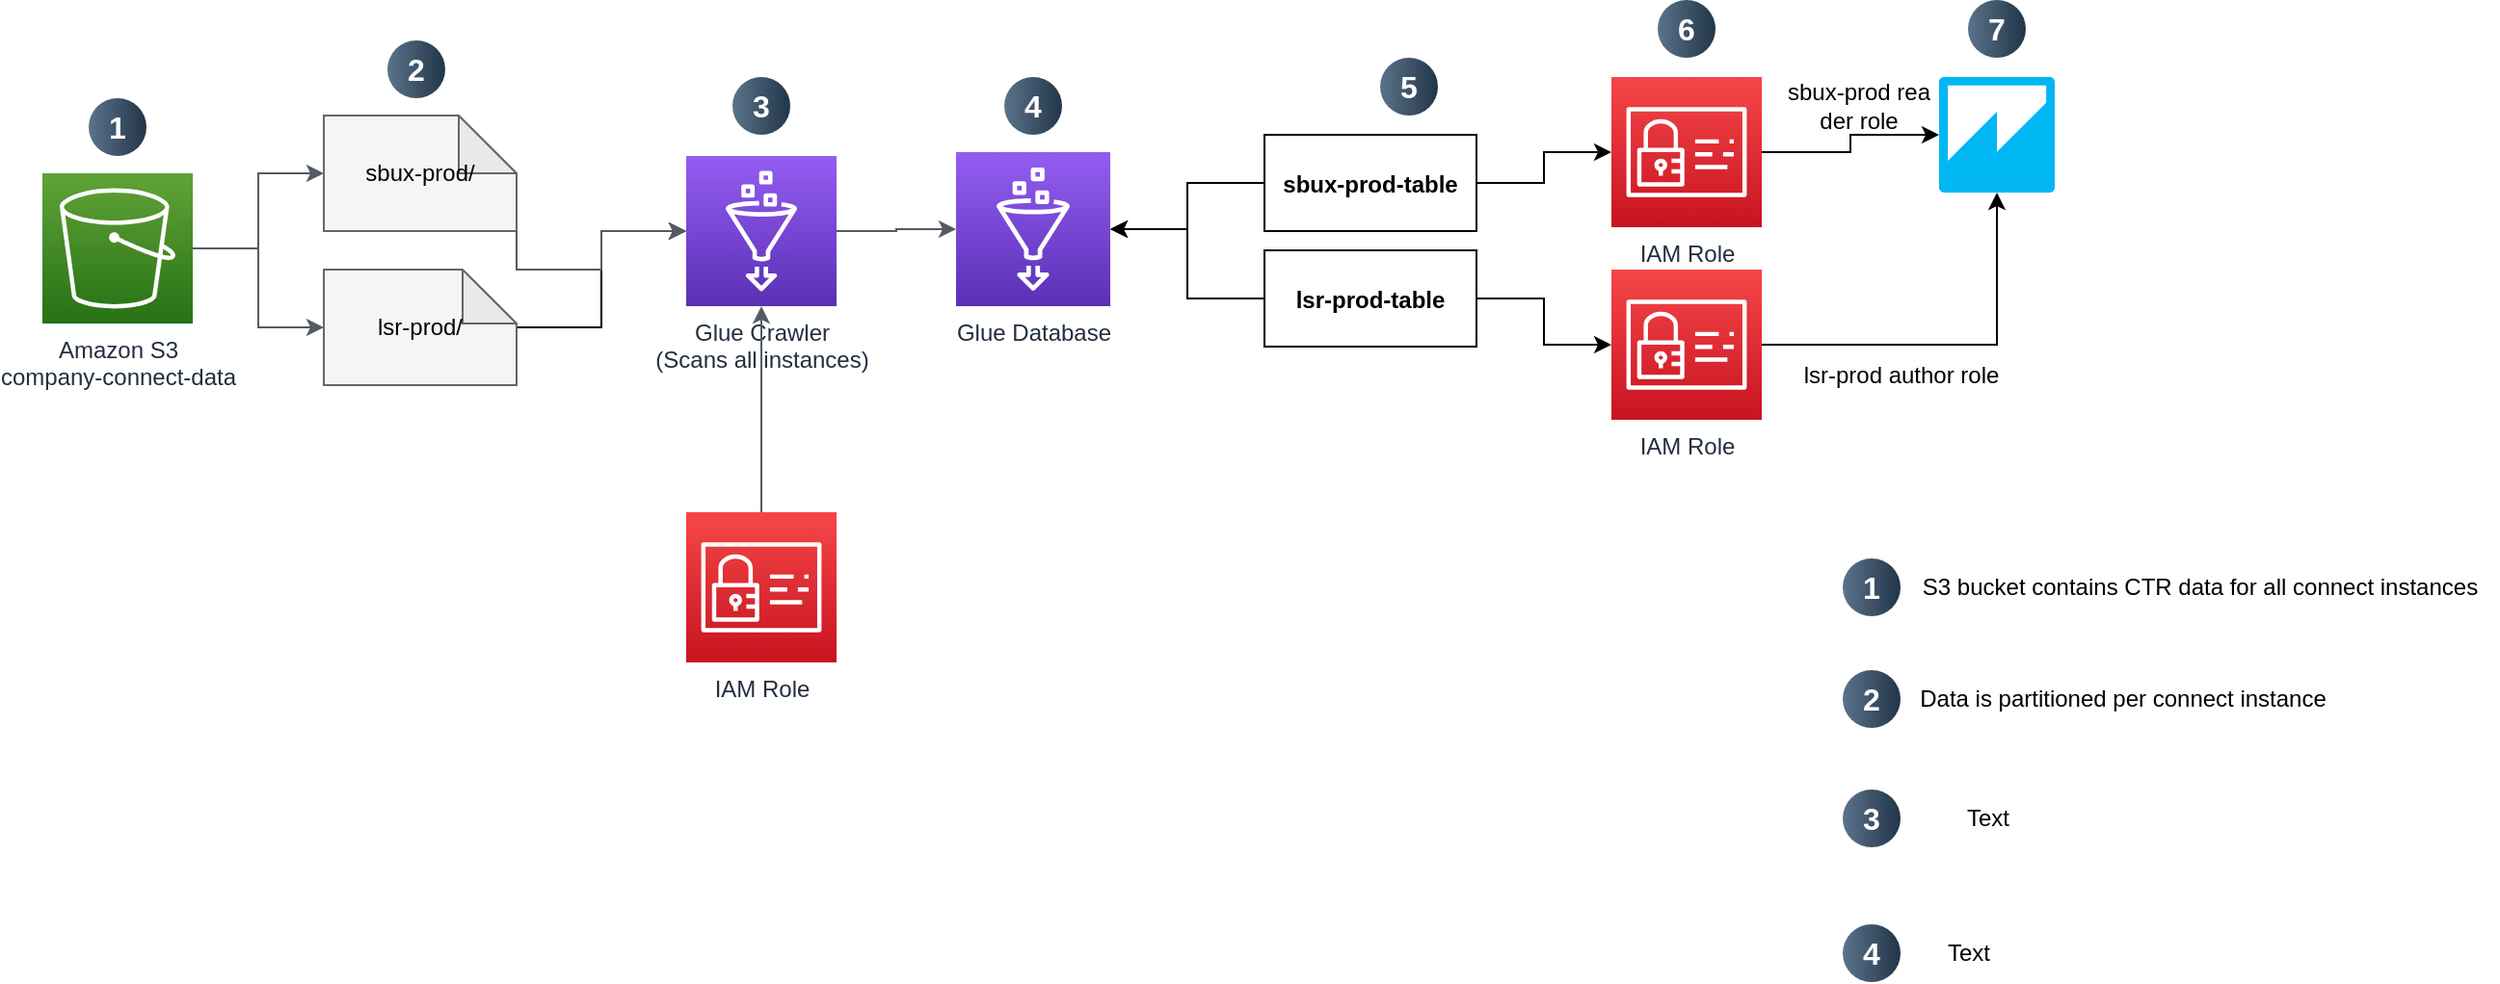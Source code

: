 <mxfile version="24.8.4">
  <diagram name="AWS Glue Crawler Architecture" id="Xi__b_-YAn6Yx0ZEe0jn">
    <mxGraphModel dx="1570" dy="1025" grid="1" gridSize="10" guides="1" tooltips="1" connect="1" arrows="1" fold="1" page="1" pageScale="1" pageWidth="850" pageHeight="1100" math="0" shadow="0">
      <root>
        <mxCell id="0" />
        <mxCell id="1" parent="0" />
        <object label="Amazon S3&#xa;company-connect-data" id="t2zCd8x_onf9Ihnw5szz-24">
          <mxCell style="outlineConnect=0;fontColor=#232F3E;gradientColor=#60A337;gradientDirection=north;fillColor=#277116;strokeColor=#ffffff;dashed=0;verticalLabelPosition=bottom;verticalAlign=top;align=center;html=1;fontSize=12;fontStyle=0;aspect=fixed;shape=mxgraph.aws4.resourceIcon;resIcon=mxgraph.aws4.s3;" vertex="1" parent="1">
            <mxGeometry x="156" y="320" width="78" height="78" as="geometry" />
          </mxCell>
        </object>
        <object label="sbux-prod/" id="t2zCd8x_onf9Ihnw5szz-25">
          <mxCell style="shape=note;whiteSpace=wrap;html=1;backgroundOutline=1;darkOpacity=0.05;fillColor=#f5f5f5;strokeColor=#666666;size=30;" vertex="1" parent="1">
            <mxGeometry x="302" y="290" width="100" height="60" as="geometry" />
          </mxCell>
        </object>
        <mxCell id="t2zCd8x_onf9Ihnw5szz-39" style="edgeStyle=orthogonalEdgeStyle;rounded=0;orthogonalLoop=1;jettySize=auto;html=1;exitX=0;exitY=0;exitDx=100;exitDy=30;exitPerimeter=0;" edge="1" parent="1" source="t2zCd8x_onf9Ihnw5szz-26" target="t2zCd8x_onf9Ihnw5szz-28">
          <mxGeometry relative="1" as="geometry">
            <mxPoint x="550" y="350" as="targetPoint" />
          </mxGeometry>
        </mxCell>
        <object label="lsr-prod/" id="t2zCd8x_onf9Ihnw5szz-26">
          <mxCell style="shape=note;whiteSpace=wrap;html=1;backgroundOutline=1;darkOpacity=0.05;fillColor=#f5f5f5;strokeColor=#666666;size=28;" vertex="1" parent="1">
            <mxGeometry x="302" y="370" width="100" height="60" as="geometry" />
          </mxCell>
        </object>
        <object label="Glue Crawler&#xa;(Scans all instances)" id="t2zCd8x_onf9Ihnw5szz-28">
          <mxCell style="outlineConnect=0;fontColor=#232F3E;gradientColor=#945DF2;gradientDirection=north;fillColor=#5A30B5;strokeColor=#ffffff;dashed=0;verticalLabelPosition=bottom;verticalAlign=top;align=center;html=1;fontSize=12;fontStyle=0;aspect=fixed;shape=mxgraph.aws4.resourceIcon;resIcon=mxgraph.aws4.glue;" vertex="1" parent="1">
            <mxGeometry x="490" y="311" width="78" height="78" as="geometry" />
          </mxCell>
        </object>
        <object label="Glue Database" id="t2zCd8x_onf9Ihnw5szz-29">
          <mxCell style="outlineConnect=0;fontColor=#232F3E;gradientColor=#945DF2;gradientDirection=north;fillColor=#5A30B5;strokeColor=#ffffff;dashed=0;verticalLabelPosition=bottom;verticalAlign=top;align=center;html=1;fontSize=12;fontStyle=0;aspect=fixed;shape=mxgraph.aws4.resourceIcon;resIcon=mxgraph.aws4.glue;" vertex="1" parent="1">
            <mxGeometry x="630" y="309" width="80" height="80" as="geometry" />
          </mxCell>
        </object>
        <mxCell id="t2zCd8x_onf9Ihnw5szz-69" value="" style="edgeStyle=orthogonalEdgeStyle;rounded=0;orthogonalLoop=1;jettySize=auto;html=1;" edge="1" parent="1" source="t2zCd8x_onf9Ihnw5szz-30" target="t2zCd8x_onf9Ihnw5szz-66">
          <mxGeometry relative="1" as="geometry" />
        </mxCell>
        <mxCell id="t2zCd8x_onf9Ihnw5szz-79" value="" style="edgeStyle=orthogonalEdgeStyle;rounded=0;orthogonalLoop=1;jettySize=auto;html=1;" edge="1" parent="1" source="t2zCd8x_onf9Ihnw5szz-30" target="t2zCd8x_onf9Ihnw5szz-29">
          <mxGeometry relative="1" as="geometry" />
        </mxCell>
        <object label="sbux-prod-table" id="t2zCd8x_onf9Ihnw5szz-30">
          <mxCell style="shape=table;startSize=0;container=1;collapsible=1;childLayout=tableLayout;fixedRows=1;rowLines=0;fontStyle=1;align=center;resizeLast=1;" vertex="1" parent="1">
            <mxGeometry x="790" y="300" width="110" height="50" as="geometry" />
          </mxCell>
        </object>
        <mxCell id="t2zCd8x_onf9Ihnw5szz-70" value="" style="edgeStyle=orthogonalEdgeStyle;rounded=0;orthogonalLoop=1;jettySize=auto;html=1;" edge="1" parent="1" source="t2zCd8x_onf9Ihnw5szz-31" target="t2zCd8x_onf9Ihnw5szz-67">
          <mxGeometry relative="1" as="geometry" />
        </mxCell>
        <mxCell id="t2zCd8x_onf9Ihnw5szz-80" style="edgeStyle=orthogonalEdgeStyle;rounded=0;orthogonalLoop=1;jettySize=auto;html=1;exitX=0;exitY=0.5;exitDx=0;exitDy=0;" edge="1" parent="1" source="t2zCd8x_onf9Ihnw5szz-31" target="t2zCd8x_onf9Ihnw5szz-29">
          <mxGeometry relative="1" as="geometry" />
        </mxCell>
        <object label="lsr-prod-table" id="t2zCd8x_onf9Ihnw5szz-31">
          <mxCell style="shape=table;startSize=0;container=1;collapsible=1;childLayout=tableLayout;fixedRows=1;rowLines=0;fontStyle=1;align=center;resizeLast=1;" vertex="1" parent="1">
            <mxGeometry x="790" y="360" width="110" height="50" as="geometry" />
          </mxCell>
        </object>
        <object label="IAM Role" id="t2zCd8x_onf9Ihnw5szz-32">
          <mxCell style="outlineConnect=0;fontColor=#232F3E;gradientColor=#F54749;gradientDirection=north;fillColor=#C7131F;strokeColor=#ffffff;dashed=0;verticalLabelPosition=bottom;verticalAlign=top;align=center;html=1;fontSize=12;fontStyle=0;aspect=fixed;shape=mxgraph.aws4.resourceIcon;resIcon=mxgraph.aws4.identity_and_access_management;" vertex="1" parent="1">
            <mxGeometry x="490" y="496" width="78" height="78" as="geometry" />
          </mxCell>
        </object>
        <mxCell id="t2zCd8x_onf9Ihnw5szz-33" style="edgeStyle=orthogonalEdgeStyle;rounded=0;orthogonalLoop=1;jettySize=auto;html=1;startArrow=none;startFill=0;endArrow=classic;endFill=1;strokeColor=#545B64;" edge="1" parent="1" source="t2zCd8x_onf9Ihnw5szz-24" target="t2zCd8x_onf9Ihnw5szz-25">
          <mxGeometry relative="1" as="geometry" />
        </mxCell>
        <mxCell id="t2zCd8x_onf9Ihnw5szz-34" style="edgeStyle=orthogonalEdgeStyle;rounded=0;orthogonalLoop=1;jettySize=auto;html=1;startArrow=none;startFill=0;endArrow=classic;endFill=1;strokeColor=#545B64;" edge="1" parent="1" source="t2zCd8x_onf9Ihnw5szz-24" target="t2zCd8x_onf9Ihnw5szz-26">
          <mxGeometry relative="1" as="geometry" />
        </mxCell>
        <mxCell id="t2zCd8x_onf9Ihnw5szz-35" style="edgeStyle=orthogonalEdgeStyle;rounded=0;orthogonalLoop=1;jettySize=auto;html=1;startArrow=none;startFill=0;endArrow=classic;endFill=1;strokeColor=#545B64;exitX=1;exitY=1;exitDx=0;exitDy=0;exitPerimeter=0;" edge="1" parent="1" source="t2zCd8x_onf9Ihnw5szz-25" target="t2zCd8x_onf9Ihnw5szz-28">
          <mxGeometry relative="1" as="geometry">
            <mxPoint x="538" y="359" as="sourcePoint" />
          </mxGeometry>
        </mxCell>
        <mxCell id="t2zCd8x_onf9Ihnw5szz-36" style="edgeStyle=orthogonalEdgeStyle;rounded=0;orthogonalLoop=1;jettySize=auto;html=1;startArrow=none;startFill=0;endArrow=classic;endFill=1;strokeColor=#545B64;" edge="1" parent="1" source="t2zCd8x_onf9Ihnw5szz-28" target="t2zCd8x_onf9Ihnw5szz-29">
          <mxGeometry relative="1" as="geometry" />
        </mxCell>
        <mxCell id="t2zCd8x_onf9Ihnw5szz-37" style="edgeStyle=orthogonalEdgeStyle;rounded=0;orthogonalLoop=1;jettySize=auto;html=1;startArrow=none;startFill=0;endArrow=classic;endFill=1;strokeColor=#545B64;" edge="1" parent="1" source="t2zCd8x_onf9Ihnw5szz-32" target="t2zCd8x_onf9Ihnw5szz-28">
          <mxGeometry relative="1" as="geometry" />
        </mxCell>
        <mxCell id="t2zCd8x_onf9Ihnw5szz-40" value="1" style="ellipse;whiteSpace=wrap;html=1;aspect=fixed;rotation=0;gradientColor=#223548;strokeColor=none;gradientDirection=east;fillColor=#5b738b;rounded=0;pointerEvents=0;fontFamily=Helvetica;fontSize=16;fontColor=#FFFFFF;spacingTop=4;spacingBottom=4;spacingLeft=4;spacingRight=4;points=[];fontStyle=1" vertex="1" parent="1">
          <mxGeometry x="180" y="281" width="30" height="30" as="geometry" />
        </mxCell>
        <mxCell id="t2zCd8x_onf9Ihnw5szz-41" value="2" style="ellipse;whiteSpace=wrap;html=1;aspect=fixed;rotation=0;gradientColor=#223548;strokeColor=none;gradientDirection=east;fillColor=#5b738b;rounded=0;pointerEvents=0;fontFamily=Helvetica;fontSize=16;fontColor=#FFFFFF;spacingTop=4;spacingBottom=4;spacingLeft=4;spacingRight=4;points=[];fontStyle=1" vertex="1" parent="1">
          <mxGeometry x="335" y="251" width="30" height="30" as="geometry" />
        </mxCell>
        <mxCell id="t2zCd8x_onf9Ihnw5szz-50" value="1" style="ellipse;whiteSpace=wrap;html=1;aspect=fixed;rotation=0;gradientColor=#223548;strokeColor=none;gradientDirection=east;fillColor=#5b738b;rounded=0;pointerEvents=0;fontFamily=Helvetica;fontSize=16;fontColor=#FFFFFF;spacingTop=4;spacingBottom=4;spacingLeft=4;spacingRight=4;points=[];fontStyle=1" vertex="1" parent="1">
          <mxGeometry x="1090" y="520" width="30" height="30" as="geometry" />
        </mxCell>
        <mxCell id="t2zCd8x_onf9Ihnw5szz-51" value="S3 bucket contains CTR data for all connect instances" style="text;html=1;align=center;verticalAlign=middle;resizable=0;points=[];autosize=1;strokeColor=none;fillColor=none;" vertex="1" parent="1">
          <mxGeometry x="1120" y="520" width="310" height="30" as="geometry" />
        </mxCell>
        <mxCell id="t2zCd8x_onf9Ihnw5szz-52" value="2" style="ellipse;whiteSpace=wrap;html=1;aspect=fixed;rotation=0;gradientColor=#223548;strokeColor=none;gradientDirection=east;fillColor=#5b738b;rounded=0;pointerEvents=0;fontFamily=Helvetica;fontSize=16;fontColor=#FFFFFF;spacingTop=4;spacingBottom=4;spacingLeft=4;spacingRight=4;points=[];fontStyle=1" vertex="1" parent="1">
          <mxGeometry x="1090" y="578" width="30" height="30" as="geometry" />
        </mxCell>
        <mxCell id="t2zCd8x_onf9Ihnw5szz-53" value="Data is partitioned per connect instance" style="text;html=1;align=center;verticalAlign=middle;resizable=0;points=[];autosize=1;strokeColor=none;fillColor=none;" vertex="1" parent="1">
          <mxGeometry x="1120" y="578" width="230" height="30" as="geometry" />
        </mxCell>
        <mxCell id="t2zCd8x_onf9Ihnw5szz-54" value="3" style="ellipse;whiteSpace=wrap;html=1;aspect=fixed;rotation=0;gradientColor=#223548;strokeColor=none;gradientDirection=east;fillColor=#5b738b;rounded=0;pointerEvents=0;fontFamily=Helvetica;fontSize=16;fontColor=#FFFFFF;spacingTop=4;spacingBottom=4;spacingLeft=4;spacingRight=4;points=[];fontStyle=1" vertex="1" parent="1">
          <mxGeometry x="1090" y="640" width="30" height="30" as="geometry" />
        </mxCell>
        <mxCell id="t2zCd8x_onf9Ihnw5szz-55" value="Text" style="text;html=1;align=center;verticalAlign=middle;resizable=0;points=[];autosize=1;strokeColor=none;fillColor=none;" vertex="1" parent="1">
          <mxGeometry x="1140" y="640" width="50" height="30" as="geometry" />
        </mxCell>
        <mxCell id="t2zCd8x_onf9Ihnw5szz-56" value="4" style="ellipse;whiteSpace=wrap;html=1;aspect=fixed;rotation=0;gradientColor=#223548;strokeColor=none;gradientDirection=east;fillColor=#5b738b;rounded=0;pointerEvents=0;fontFamily=Helvetica;fontSize=16;fontColor=#FFFFFF;spacingTop=4;spacingBottom=4;spacingLeft=4;spacingRight=4;points=[];fontStyle=1" vertex="1" parent="1">
          <mxGeometry x="1090" y="710" width="30" height="30" as="geometry" />
        </mxCell>
        <mxCell id="t2zCd8x_onf9Ihnw5szz-57" value="Text" style="text;html=1;align=center;verticalAlign=middle;resizable=0;points=[];autosize=1;strokeColor=none;fillColor=none;" vertex="1" parent="1">
          <mxGeometry x="1130" y="710" width="50" height="30" as="geometry" />
        </mxCell>
        <mxCell id="t2zCd8x_onf9Ihnw5szz-63" value="3" style="ellipse;whiteSpace=wrap;html=1;aspect=fixed;rotation=0;gradientColor=#223548;strokeColor=none;gradientDirection=east;fillColor=#5b738b;rounded=0;pointerEvents=0;fontFamily=Helvetica;fontSize=16;fontColor=#FFFFFF;spacingTop=4;spacingBottom=4;spacingLeft=4;spacingRight=4;points=[];fontStyle=1" vertex="1" parent="1">
          <mxGeometry x="514" y="270" width="30" height="30" as="geometry" />
        </mxCell>
        <mxCell id="t2zCd8x_onf9Ihnw5szz-64" value="4" style="ellipse;whiteSpace=wrap;html=1;aspect=fixed;rotation=0;gradientColor=#223548;strokeColor=none;gradientDirection=east;fillColor=#5b738b;rounded=0;pointerEvents=0;fontFamily=Helvetica;fontSize=16;fontColor=#FFFFFF;spacingTop=4;spacingBottom=4;spacingLeft=4;spacingRight=4;points=[];fontStyle=1" vertex="1" parent="1">
          <mxGeometry x="655" y="270" width="30" height="30" as="geometry" />
        </mxCell>
        <mxCell id="t2zCd8x_onf9Ihnw5szz-65" value="5" style="ellipse;whiteSpace=wrap;html=1;aspect=fixed;rotation=0;gradientColor=#223548;strokeColor=none;gradientDirection=east;fillColor=#5b738b;rounded=0;pointerEvents=0;fontFamily=Helvetica;fontSize=16;fontColor=#FFFFFF;spacingTop=4;spacingBottom=4;spacingLeft=4;spacingRight=4;points=[];fontStyle=1" vertex="1" parent="1">
          <mxGeometry x="850" y="260" width="30" height="30" as="geometry" />
        </mxCell>
        <mxCell id="t2zCd8x_onf9Ihnw5szz-72" value="" style="edgeStyle=orthogonalEdgeStyle;rounded=0;orthogonalLoop=1;jettySize=auto;html=1;" edge="1" parent="1" source="t2zCd8x_onf9Ihnw5szz-66" target="t2zCd8x_onf9Ihnw5szz-71">
          <mxGeometry relative="1" as="geometry" />
        </mxCell>
        <object label="IAM Role" id="t2zCd8x_onf9Ihnw5szz-66">
          <mxCell style="outlineConnect=0;fontColor=#232F3E;gradientColor=#F54749;gradientDirection=north;fillColor=#C7131F;strokeColor=#ffffff;dashed=0;verticalLabelPosition=bottom;verticalAlign=top;align=center;html=1;fontSize=12;fontStyle=0;aspect=fixed;shape=mxgraph.aws4.resourceIcon;resIcon=mxgraph.aws4.identity_and_access_management;" vertex="1" parent="1">
            <mxGeometry x="970" y="270" width="78" height="78" as="geometry" />
          </mxCell>
        </object>
        <mxCell id="t2zCd8x_onf9Ihnw5szz-73" style="edgeStyle=orthogonalEdgeStyle;rounded=0;orthogonalLoop=1;jettySize=auto;html=1;" edge="1" parent="1" source="t2zCd8x_onf9Ihnw5szz-67" target="t2zCd8x_onf9Ihnw5szz-71">
          <mxGeometry relative="1" as="geometry">
            <mxPoint x="1090" y="400" as="targetPoint" />
          </mxGeometry>
        </mxCell>
        <object label="IAM Role" id="t2zCd8x_onf9Ihnw5szz-67">
          <mxCell style="outlineConnect=0;fontColor=#232F3E;gradientColor=#F54749;gradientDirection=north;fillColor=#C7131F;strokeColor=#ffffff;dashed=0;verticalLabelPosition=bottom;verticalAlign=top;align=center;html=1;fontSize=12;fontStyle=0;aspect=fixed;shape=mxgraph.aws4.resourceIcon;resIcon=mxgraph.aws4.identity_and_access_management;" vertex="1" parent="1">
            <mxGeometry x="970" y="370" width="78" height="78" as="geometry" />
          </mxCell>
        </object>
        <mxCell id="t2zCd8x_onf9Ihnw5szz-68" value="6" style="ellipse;whiteSpace=wrap;html=1;aspect=fixed;rotation=0;gradientColor=#223548;strokeColor=none;gradientDirection=east;fillColor=#5b738b;rounded=0;pointerEvents=0;fontFamily=Helvetica;fontSize=16;fontColor=#FFFFFF;spacingTop=4;spacingBottom=4;spacingLeft=4;spacingRight=4;points=[];fontStyle=1" vertex="1" parent="1">
          <mxGeometry x="994" y="230" width="30" height="30" as="geometry" />
        </mxCell>
        <mxCell id="t2zCd8x_onf9Ihnw5szz-71" value="" style="outlineConnect=0;dashed=0;verticalLabelPosition=bottom;verticalAlign=top;align=center;html=1;shape=mxgraph.aws3.quicksight;fillColor=#00B7F4;gradientColor=none;" vertex="1" parent="1">
          <mxGeometry x="1140" y="270" width="60" height="60" as="geometry" />
        </mxCell>
        <mxCell id="t2zCd8x_onf9Ihnw5szz-82" value="7" style="ellipse;whiteSpace=wrap;html=1;aspect=fixed;rotation=0;gradientColor=#223548;strokeColor=none;gradientDirection=east;fillColor=#5b738b;rounded=0;pointerEvents=0;fontFamily=Helvetica;fontSize=16;fontColor=#FFFFFF;spacingTop=4;spacingBottom=4;spacingLeft=4;spacingRight=4;points=[];fontStyle=1" vertex="1" parent="1">
          <mxGeometry x="1155" y="230" width="30" height="30" as="geometry" />
        </mxCell>
        <mxCell id="t2zCd8x_onf9Ihnw5szz-83" value="sbux-prod rea&lt;div&gt;der role&lt;/div&gt;" style="text;html=1;align=center;verticalAlign=middle;resizable=0;points=[];autosize=1;strokeColor=none;fillColor=none;" vertex="1" parent="1">
          <mxGeometry x="1048" y="265" width="100" height="40" as="geometry" />
        </mxCell>
        <mxCell id="t2zCd8x_onf9Ihnw5szz-84" value="lsr-prod author role" style="text;html=1;align=center;verticalAlign=middle;resizable=0;points=[];autosize=1;strokeColor=none;fillColor=none;" vertex="1" parent="1">
          <mxGeometry x="1060" y="410" width="120" height="30" as="geometry" />
        </mxCell>
      </root>
    </mxGraphModel>
  </diagram>
</mxfile>

